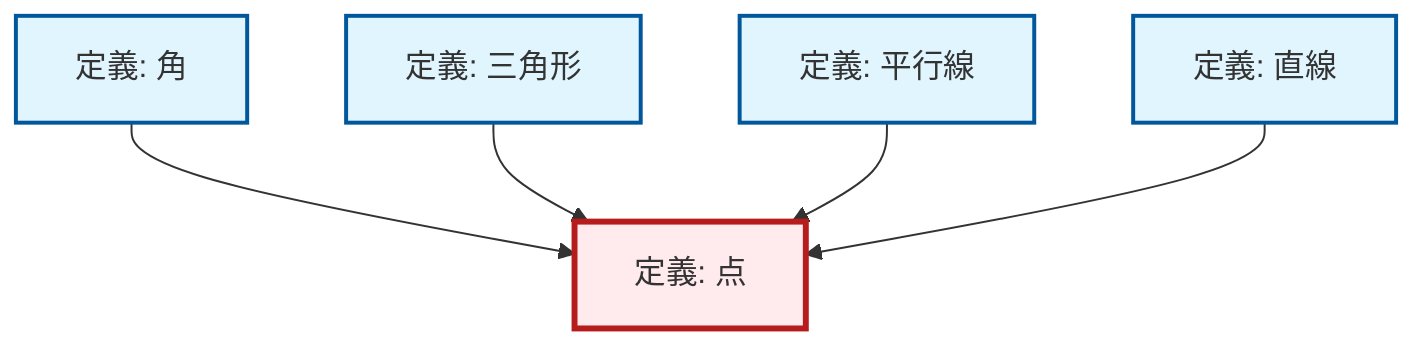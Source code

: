 graph TD
    classDef definition fill:#e1f5fe,stroke:#01579b,stroke-width:2px
    classDef theorem fill:#f3e5f5,stroke:#4a148c,stroke-width:2px
    classDef axiom fill:#fff3e0,stroke:#e65100,stroke-width:2px
    classDef example fill:#e8f5e9,stroke:#1b5e20,stroke-width:2px
    classDef current fill:#ffebee,stroke:#b71c1c,stroke-width:3px
    def-angle["定義: 角"]:::definition
    def-triangle["定義: 三角形"]:::definition
    def-line["定義: 直線"]:::definition
    def-point["定義: 点"]:::definition
    def-parallel["定義: 平行線"]:::definition
    def-angle --> def-point
    def-triangle --> def-point
    def-parallel --> def-point
    def-line --> def-point
    class def-point current